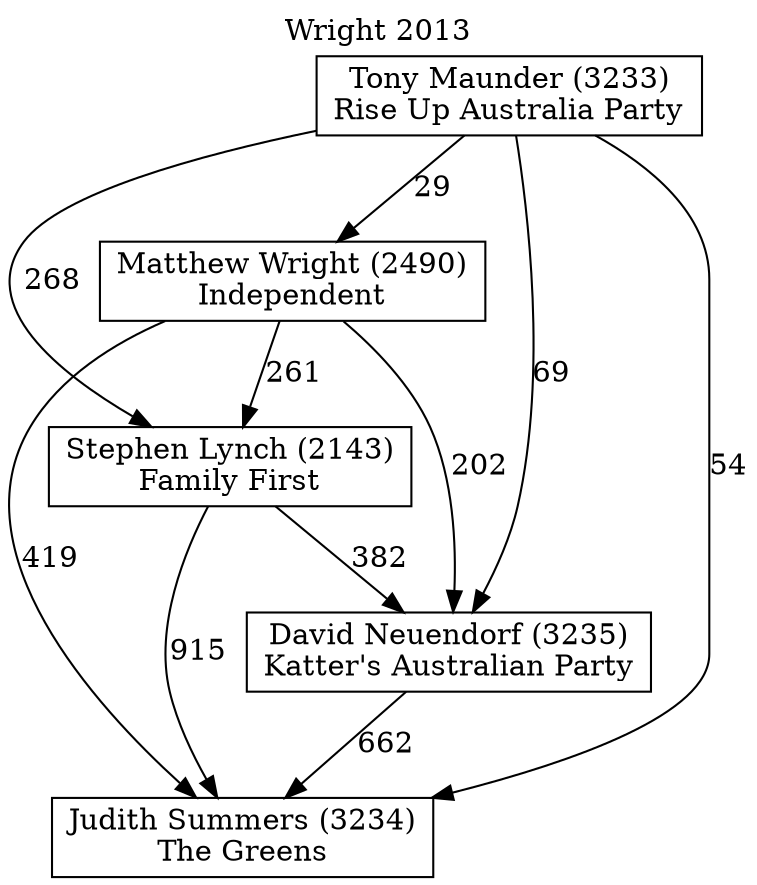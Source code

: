// House preference flow
digraph "Judith Summers (3234)_Wright_2013" {
	graph [label="Wright 2013" labelloc=t mclimit=10]
	node [shape=box]
	"David Neuendorf (3235)" [label="David Neuendorf (3235)
Katter's Australian Party"]
	"Judith Summers (3234)" [label="Judith Summers (3234)
The Greens"]
	"Matthew Wright (2490)" [label="Matthew Wright (2490)
Independent"]
	"Stephen Lynch (2143)" [label="Stephen Lynch (2143)
Family First"]
	"Tony Maunder (3233)" [label="Tony Maunder (3233)
Rise Up Australia Party"]
	"David Neuendorf (3235)" -> "Judith Summers (3234)" [label=662]
	"Matthew Wright (2490)" -> "David Neuendorf (3235)" [label=202]
	"Matthew Wright (2490)" -> "Judith Summers (3234)" [label=419]
	"Matthew Wright (2490)" -> "Stephen Lynch (2143)" [label=261]
	"Stephen Lynch (2143)" -> "David Neuendorf (3235)" [label=382]
	"Stephen Lynch (2143)" -> "Judith Summers (3234)" [label=915]
	"Tony Maunder (3233)" -> "David Neuendorf (3235)" [label=69]
	"Tony Maunder (3233)" -> "Judith Summers (3234)" [label=54]
	"Tony Maunder (3233)" -> "Matthew Wright (2490)" [label=29]
	"Tony Maunder (3233)" -> "Stephen Lynch (2143)" [label=268]
}

